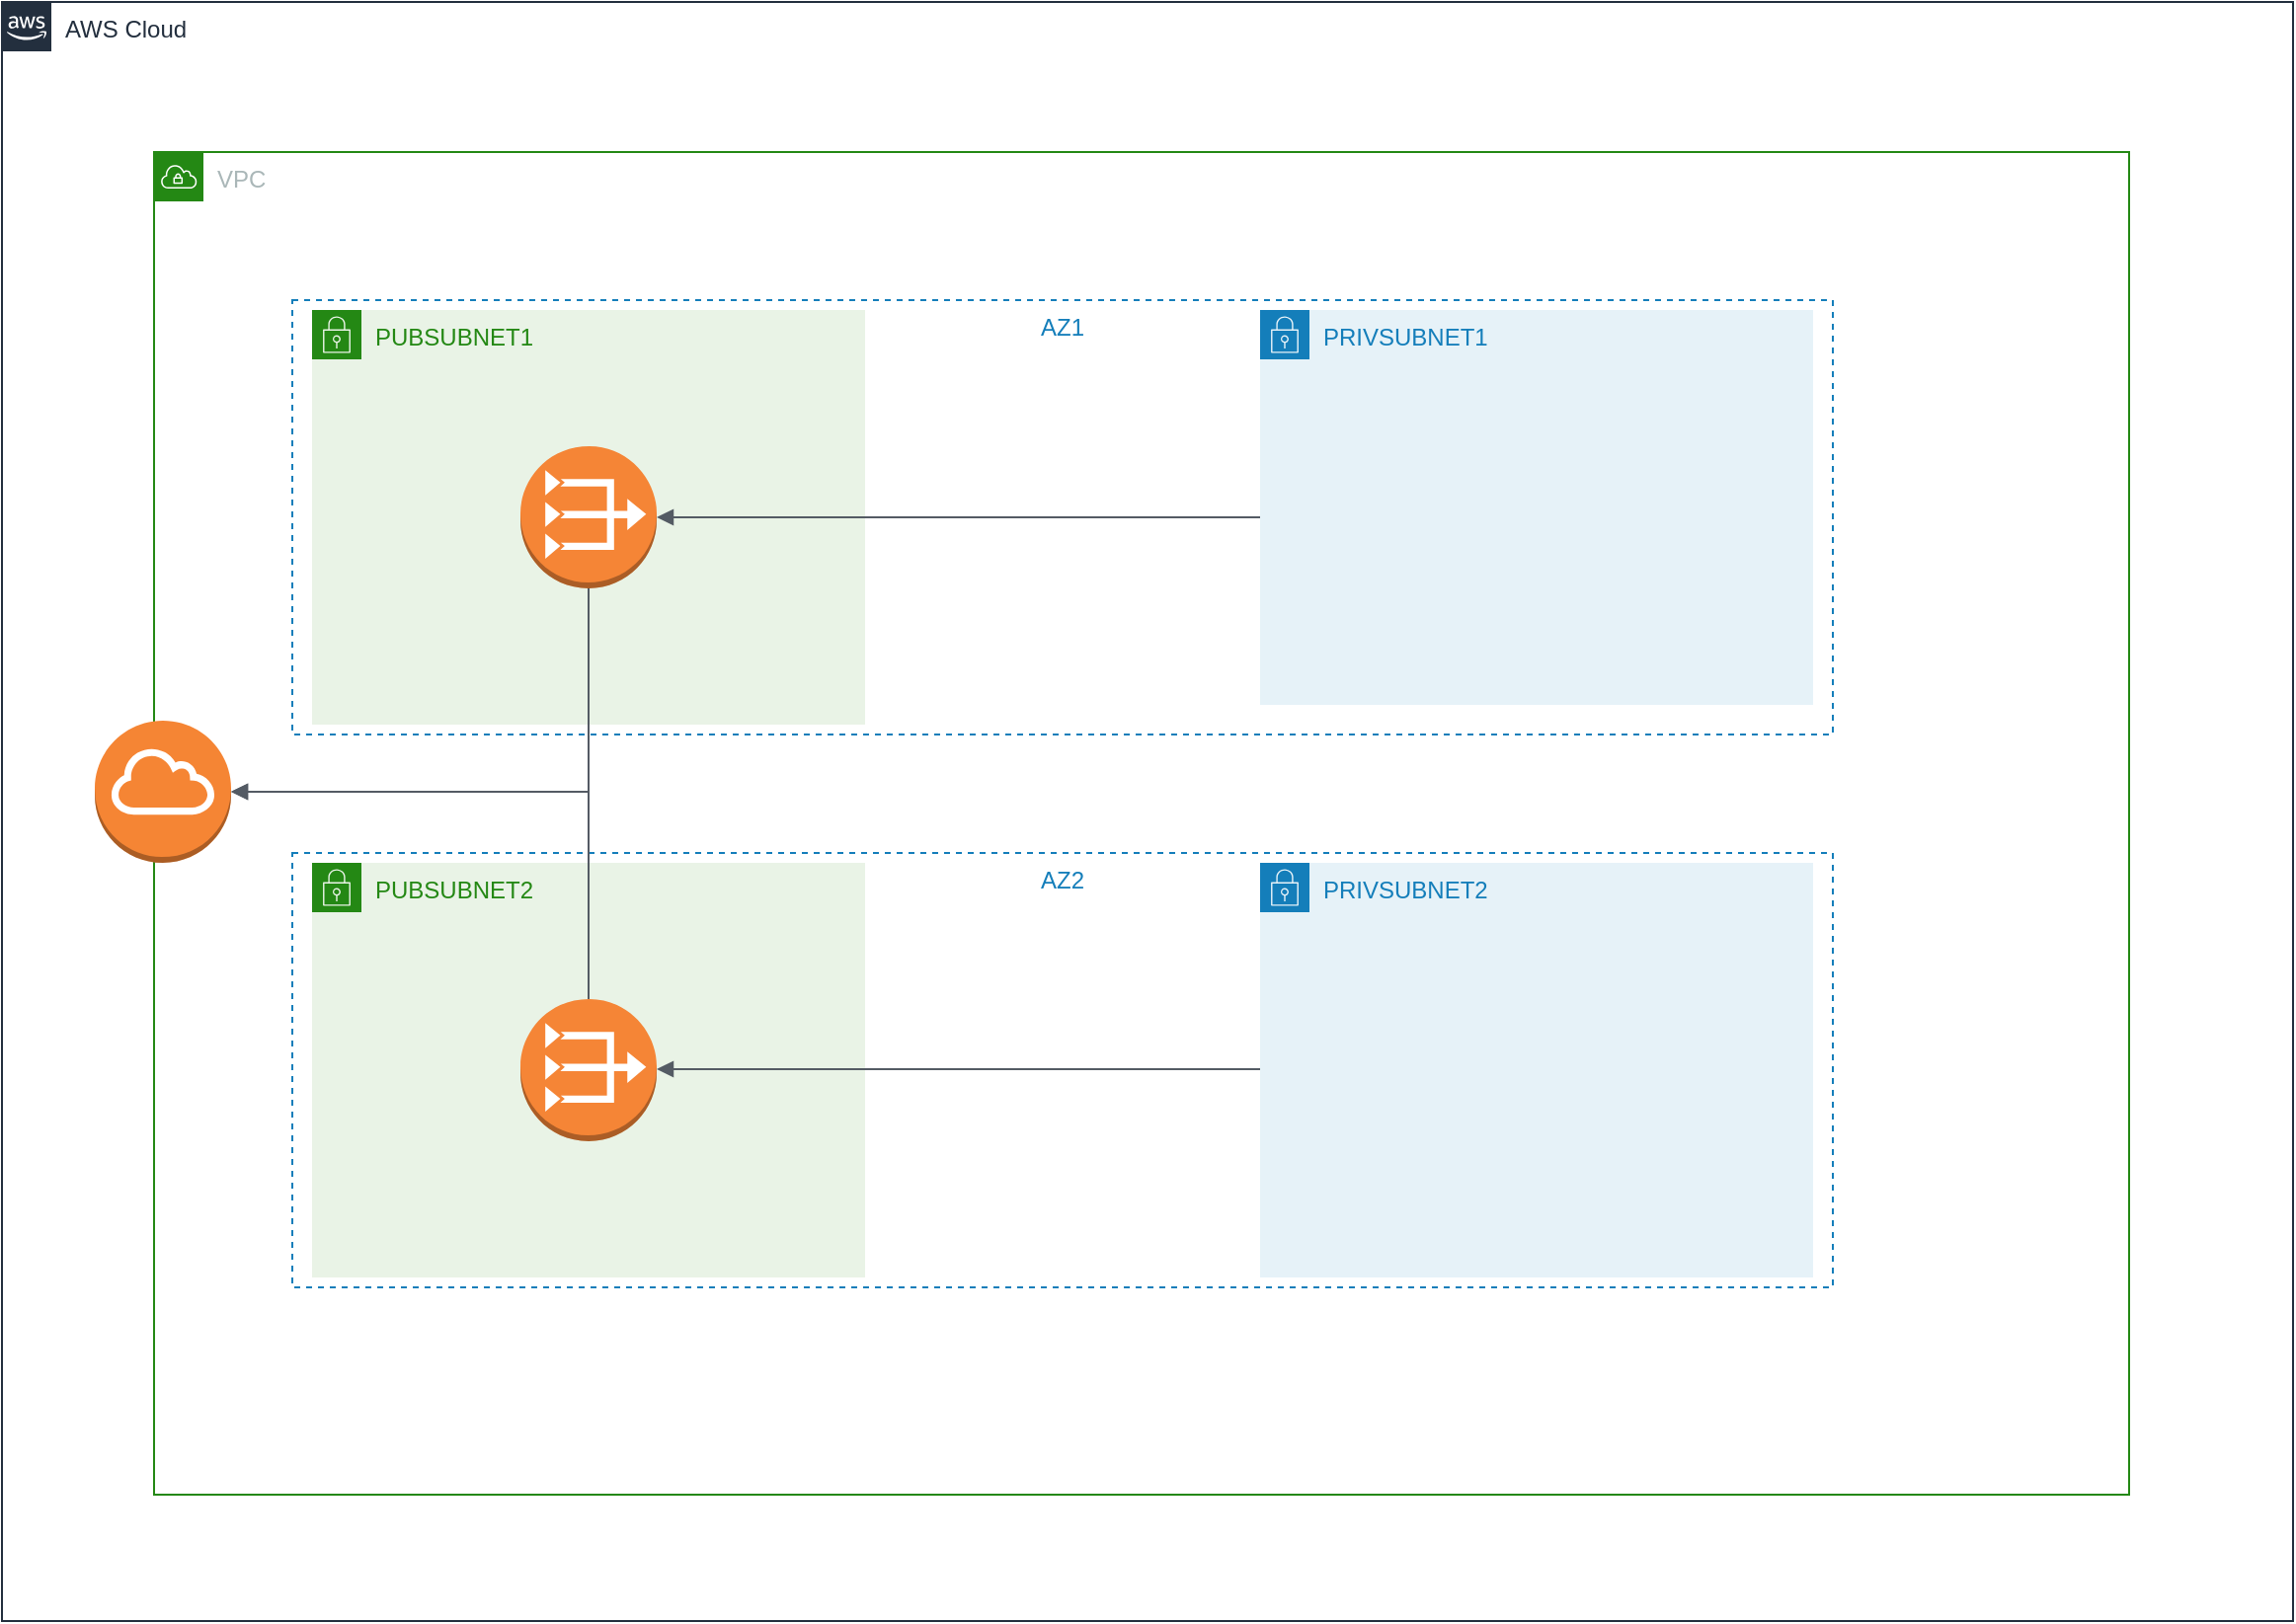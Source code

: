 <mxfile version="12.9.3" type="device"><diagram id="O1w9vw5hSGFNpl6s7sgd" name="Page-1"><mxGraphModel dx="2302" dy="1182" grid="1" gridSize="10" guides="1" tooltips="1" connect="1" arrows="1" fold="1" page="1" pageScale="1" pageWidth="1169" pageHeight="827" math="0" shadow="0"><root><mxCell id="0"/><mxCell id="1" parent="0"/><mxCell id="jZe-LUMKHrk3cqhc5B9X-1" value="AWS Cloud" style="points=[[0,0],[0.25,0],[0.5,0],[0.75,0],[1,0],[1,0.25],[1,0.5],[1,0.75],[1,1],[0.75,1],[0.5,1],[0.25,1],[0,1],[0,0.75],[0,0.5],[0,0.25]];outlineConnect=0;gradientColor=none;html=1;whiteSpace=wrap;fontSize=12;fontStyle=0;shape=mxgraph.aws4.group;grIcon=mxgraph.aws4.group_aws_cloud_alt;strokeColor=#232F3E;fillColor=none;verticalAlign=top;align=left;spacingLeft=30;fontColor=#232F3E;dashed=0;" vertex="1" parent="1"><mxGeometry x="3" y="4" width="1160" height="820" as="geometry"/></mxCell><mxCell id="jZe-LUMKHrk3cqhc5B9X-2" value="VPC" style="points=[[0,0],[0.25,0],[0.5,0],[0.75,0],[1,0],[1,0.25],[1,0.5],[1,0.75],[1,1],[0.75,1],[0.5,1],[0.25,1],[0,1],[0,0.75],[0,0.5],[0,0.25]];outlineConnect=0;gradientColor=none;html=1;whiteSpace=wrap;fontSize=12;fontStyle=0;shape=mxgraph.aws4.group;grIcon=mxgraph.aws4.group_vpc;strokeColor=#248814;fillColor=none;verticalAlign=top;align=left;spacingLeft=30;fontColor=#AAB7B8;dashed=0;" vertex="1" parent="1"><mxGeometry x="80" y="80" width="1000" height="680" as="geometry"/></mxCell><mxCell id="jZe-LUMKHrk3cqhc5B9X-3" value="" style="outlineConnect=0;dashed=0;verticalLabelPosition=bottom;verticalAlign=top;align=center;html=1;shape=mxgraph.aws3.internet_gateway;fillColor=#F58534;gradientColor=none;" vertex="1" parent="1"><mxGeometry x="50" y="368" width="69" height="72" as="geometry"/></mxCell><mxCell id="jZe-LUMKHrk3cqhc5B9X-4" value="PUBSUBNET1" style="points=[[0,0],[0.25,0],[0.5,0],[0.75,0],[1,0],[1,0.25],[1,0.5],[1,0.75],[1,1],[0.75,1],[0.5,1],[0.25,1],[0,1],[0,0.75],[0,0.5],[0,0.25]];outlineConnect=0;gradientColor=none;html=1;whiteSpace=wrap;fontSize=12;fontStyle=0;shape=mxgraph.aws4.group;grIcon=mxgraph.aws4.group_security_group;grStroke=0;strokeColor=#248814;fillColor=#E9F3E6;verticalAlign=top;align=left;spacingLeft=30;fontColor=#248814;dashed=0;" vertex="1" parent="1"><mxGeometry x="160" y="160" width="280" height="210" as="geometry"/></mxCell><mxCell id="jZe-LUMKHrk3cqhc5B9X-5" value="PUBSUBNET2" style="points=[[0,0],[0.25,0],[0.5,0],[0.75,0],[1,0],[1,0.25],[1,0.5],[1,0.75],[1,1],[0.75,1],[0.5,1],[0.25,1],[0,1],[0,0.75],[0,0.5],[0,0.25]];outlineConnect=0;gradientColor=none;html=1;whiteSpace=wrap;fontSize=12;fontStyle=0;shape=mxgraph.aws4.group;grIcon=mxgraph.aws4.group_security_group;grStroke=0;strokeColor=#248814;fillColor=#E9F3E6;verticalAlign=top;align=left;spacingLeft=30;fontColor=#248814;dashed=0;" vertex="1" parent="1"><mxGeometry x="160" y="440" width="280" height="210" as="geometry"/></mxCell><mxCell id="jZe-LUMKHrk3cqhc5B9X-6" value="PRIVSUBNET1" style="points=[[0,0],[0.25,0],[0.5,0],[0.75,0],[1,0],[1,0.25],[1,0.5],[1,0.75],[1,1],[0.75,1],[0.5,1],[0.25,1],[0,1],[0,0.75],[0,0.5],[0,0.25]];outlineConnect=0;gradientColor=none;html=1;whiteSpace=wrap;fontSize=12;fontStyle=0;shape=mxgraph.aws4.group;grIcon=mxgraph.aws4.group_security_group;grStroke=0;strokeColor=#147EBA;fillColor=#E6F2F8;verticalAlign=top;align=left;spacingLeft=30;fontColor=#147EBA;dashed=0;" vertex="1" parent="1"><mxGeometry x="640" y="160" width="280" height="200" as="geometry"/></mxCell><mxCell id="jZe-LUMKHrk3cqhc5B9X-7" value="PRIVSUBNET2" style="points=[[0,0],[0.25,0],[0.5,0],[0.75,0],[1,0],[1,0.25],[1,0.5],[1,0.75],[1,1],[0.75,1],[0.5,1],[0.25,1],[0,1],[0,0.75],[0,0.5],[0,0.25]];outlineConnect=0;gradientColor=none;html=1;whiteSpace=wrap;fontSize=12;fontStyle=0;shape=mxgraph.aws4.group;grIcon=mxgraph.aws4.group_security_group;grStroke=0;strokeColor=#147EBA;fillColor=#E6F2F8;verticalAlign=top;align=left;spacingLeft=30;fontColor=#147EBA;dashed=0;" vertex="1" parent="1"><mxGeometry x="640" y="440" width="280" height="210" as="geometry"/></mxCell><mxCell id="jZe-LUMKHrk3cqhc5B9X-10" value="AZ1" style="fillColor=none;strokeColor=#147EBA;dashed=1;verticalAlign=top;fontStyle=0;fontColor=#147EBA;" vertex="1" parent="1"><mxGeometry x="150" y="155" width="780" height="220" as="geometry"/></mxCell><mxCell id="jZe-LUMKHrk3cqhc5B9X-11" value="AZ2" style="fillColor=none;strokeColor=#147EBA;dashed=1;verticalAlign=top;fontStyle=0;fontColor=#147EBA;" vertex="1" parent="1"><mxGeometry x="150" y="435" width="780" height="220" as="geometry"/></mxCell><mxCell id="jZe-LUMKHrk3cqhc5B9X-12" value="" style="outlineConnect=0;dashed=0;verticalLabelPosition=bottom;verticalAlign=top;align=center;html=1;shape=mxgraph.aws3.vpc_nat_gateway;fillColor=#F58536;gradientColor=none;" vertex="1" parent="1"><mxGeometry x="265.5" y="229" width="69" height="72" as="geometry"/></mxCell><mxCell id="jZe-LUMKHrk3cqhc5B9X-13" value="" style="outlineConnect=0;dashed=0;verticalLabelPosition=bottom;verticalAlign=top;align=center;html=1;shape=mxgraph.aws3.vpc_nat_gateway;fillColor=#F58536;gradientColor=none;" vertex="1" parent="1"><mxGeometry x="265.5" y="509" width="69" height="72" as="geometry"/></mxCell><mxCell id="jZe-LUMKHrk3cqhc5B9X-15" value="" style="edgeStyle=orthogonalEdgeStyle;html=1;endArrow=none;elbow=vertical;startArrow=block;startFill=1;strokeColor=#545B64;rounded=0;exitX=1;exitY=0.5;exitDx=0;exitDy=0;exitPerimeter=0;" edge="1" parent="1" source="jZe-LUMKHrk3cqhc5B9X-3" target="jZe-LUMKHrk3cqhc5B9X-12"><mxGeometry width="100" relative="1" as="geometry"><mxPoint x="165.5" y="264.5" as="sourcePoint"/><mxPoint x="265.5" y="264.5" as="targetPoint"/></mxGeometry></mxCell><mxCell id="jZe-LUMKHrk3cqhc5B9X-17" value="" style="edgeStyle=orthogonalEdgeStyle;html=1;endArrow=none;elbow=vertical;startArrow=block;startFill=1;strokeColor=#545B64;rounded=0;entryX=0.5;entryY=0;entryDx=0;entryDy=0;entryPerimeter=0;exitX=1;exitY=0.5;exitDx=0;exitDy=0;exitPerimeter=0;" edge="1" parent="1" source="jZe-LUMKHrk3cqhc5B9X-3" target="jZe-LUMKHrk3cqhc5B9X-13"><mxGeometry width="100" relative="1" as="geometry"><mxPoint x="200" y="690" as="sourcePoint"/><mxPoint x="300" y="690" as="targetPoint"/></mxGeometry></mxCell><mxCell id="jZe-LUMKHrk3cqhc5B9X-18" value="" style="edgeStyle=orthogonalEdgeStyle;html=1;endArrow=none;elbow=vertical;startArrow=block;startFill=1;strokeColor=#545B64;rounded=0;" edge="1" parent="1" source="jZe-LUMKHrk3cqhc5B9X-12"><mxGeometry width="100" relative="1" as="geometry"><mxPoint x="540" y="260" as="sourcePoint"/><mxPoint x="640" y="265" as="targetPoint"/></mxGeometry></mxCell><mxCell id="jZe-LUMKHrk3cqhc5B9X-19" value="" style="edgeStyle=orthogonalEdgeStyle;html=1;endArrow=none;elbow=vertical;startArrow=block;startFill=1;strokeColor=#545B64;rounded=0;" edge="1" parent="1"><mxGeometry width="100" relative="1" as="geometry"><mxPoint x="334.5" y="544.5" as="sourcePoint"/><mxPoint x="640" y="544.5" as="targetPoint"/></mxGeometry></mxCell></root></mxGraphModel></diagram></mxfile>
